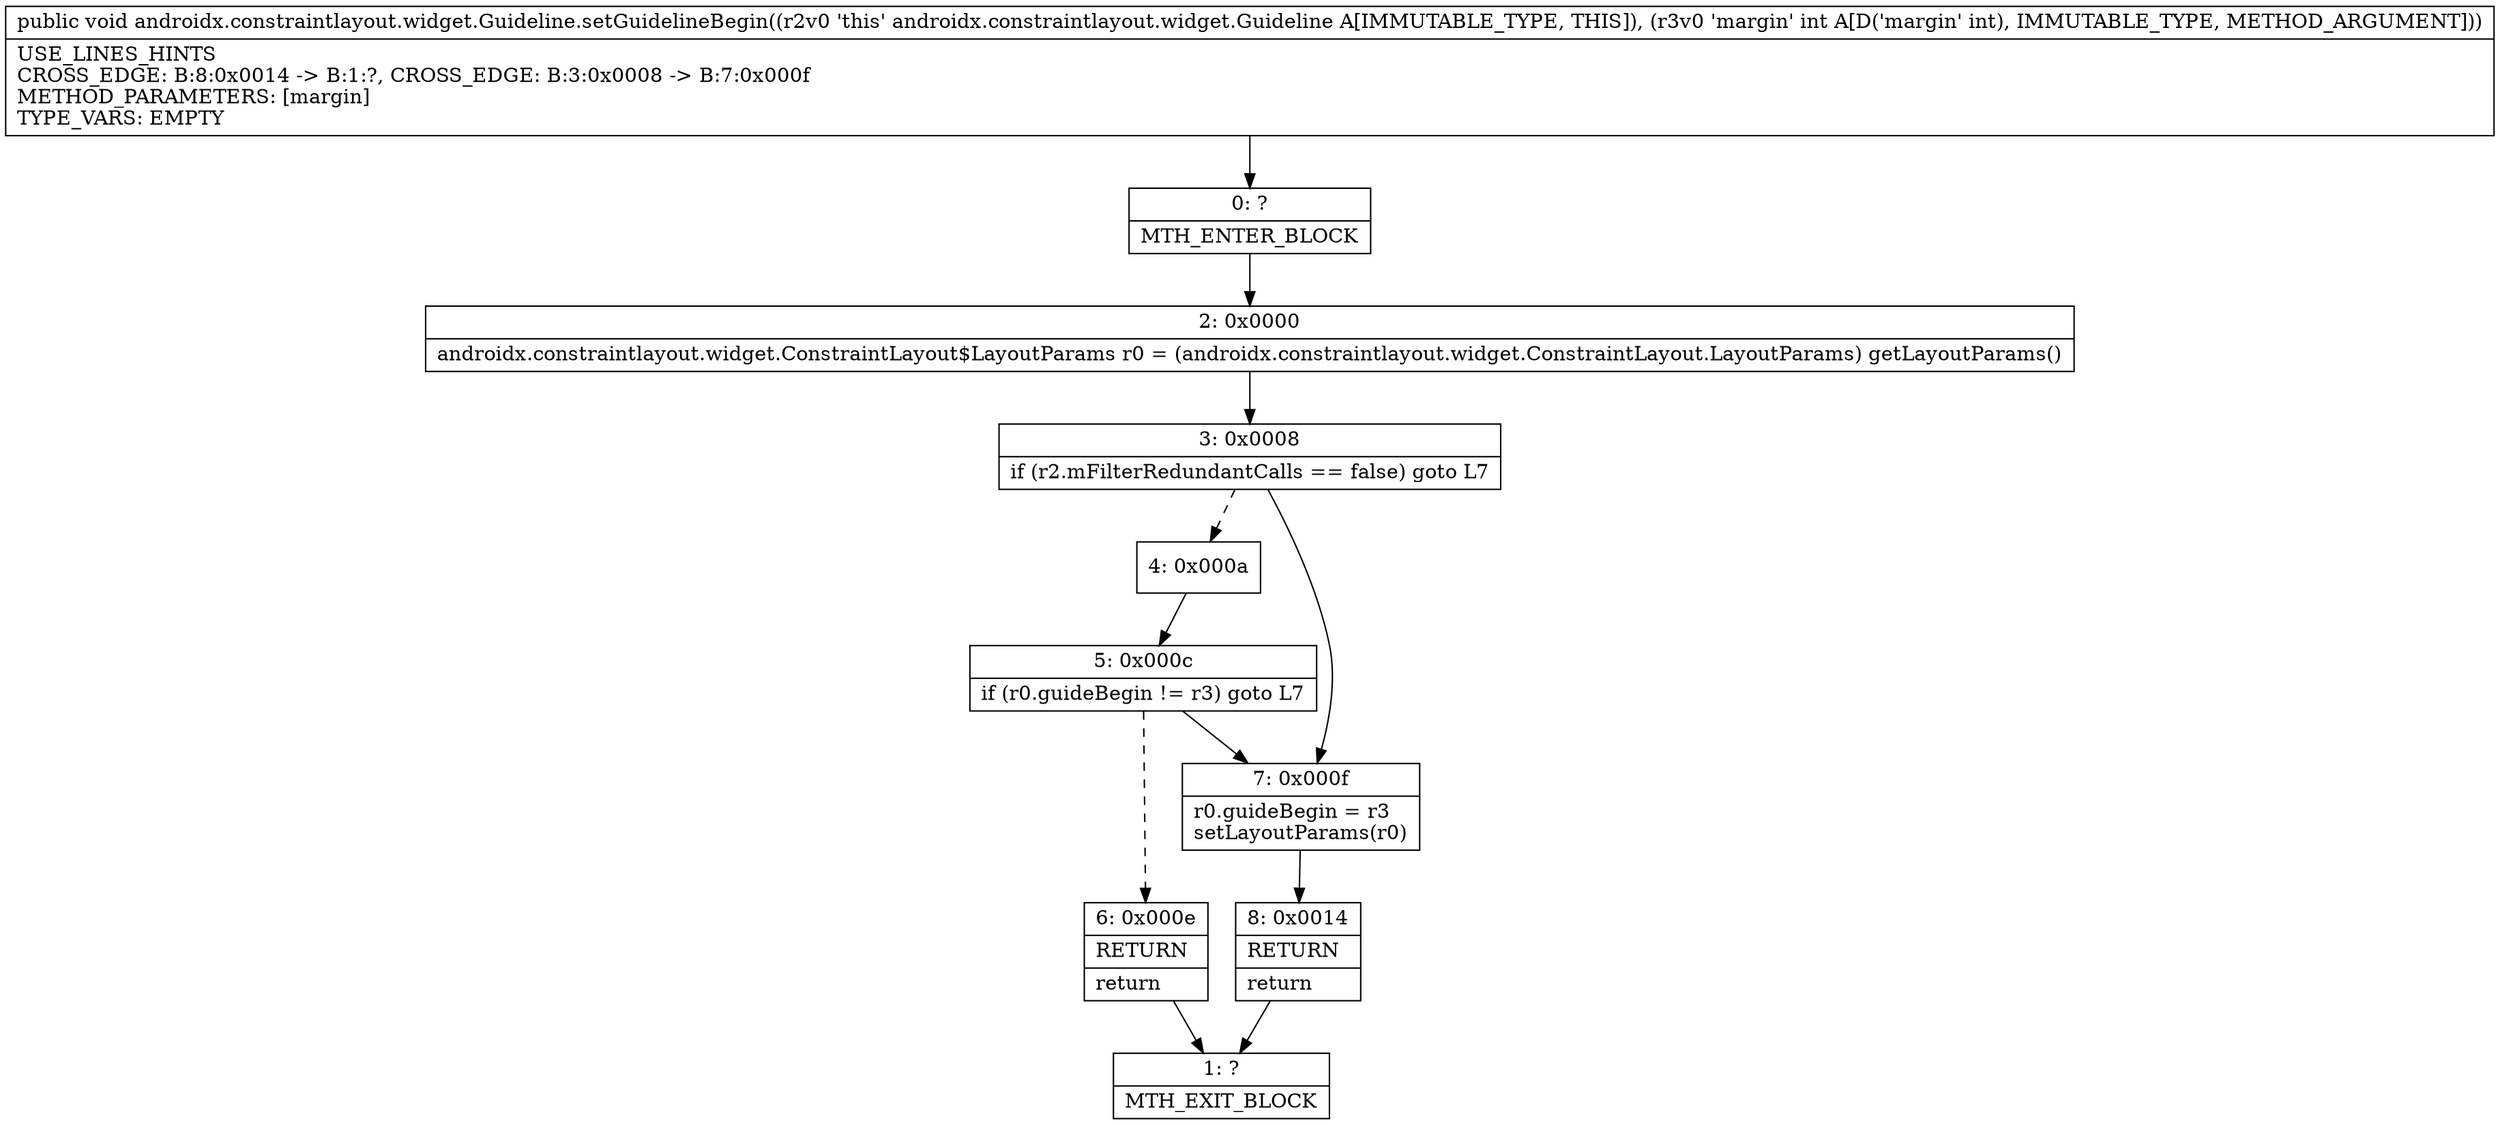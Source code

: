 digraph "CFG forandroidx.constraintlayout.widget.Guideline.setGuidelineBegin(I)V" {
Node_0 [shape=record,label="{0\:\ ?|MTH_ENTER_BLOCK\l}"];
Node_2 [shape=record,label="{2\:\ 0x0000|androidx.constraintlayout.widget.ConstraintLayout$LayoutParams r0 = (androidx.constraintlayout.widget.ConstraintLayout.LayoutParams) getLayoutParams()\l}"];
Node_3 [shape=record,label="{3\:\ 0x0008|if (r2.mFilterRedundantCalls == false) goto L7\l}"];
Node_4 [shape=record,label="{4\:\ 0x000a}"];
Node_5 [shape=record,label="{5\:\ 0x000c|if (r0.guideBegin != r3) goto L7\l}"];
Node_6 [shape=record,label="{6\:\ 0x000e|RETURN\l|return\l}"];
Node_1 [shape=record,label="{1\:\ ?|MTH_EXIT_BLOCK\l}"];
Node_7 [shape=record,label="{7\:\ 0x000f|r0.guideBegin = r3\lsetLayoutParams(r0)\l}"];
Node_8 [shape=record,label="{8\:\ 0x0014|RETURN\l|return\l}"];
MethodNode[shape=record,label="{public void androidx.constraintlayout.widget.Guideline.setGuidelineBegin((r2v0 'this' androidx.constraintlayout.widget.Guideline A[IMMUTABLE_TYPE, THIS]), (r3v0 'margin' int A[D('margin' int), IMMUTABLE_TYPE, METHOD_ARGUMENT]))  | USE_LINES_HINTS\lCROSS_EDGE: B:8:0x0014 \-\> B:1:?, CROSS_EDGE: B:3:0x0008 \-\> B:7:0x000f\lMETHOD_PARAMETERS: [margin]\lTYPE_VARS: EMPTY\l}"];
MethodNode -> Node_0;Node_0 -> Node_2;
Node_2 -> Node_3;
Node_3 -> Node_4[style=dashed];
Node_3 -> Node_7;
Node_4 -> Node_5;
Node_5 -> Node_6[style=dashed];
Node_5 -> Node_7;
Node_6 -> Node_1;
Node_7 -> Node_8;
Node_8 -> Node_1;
}

